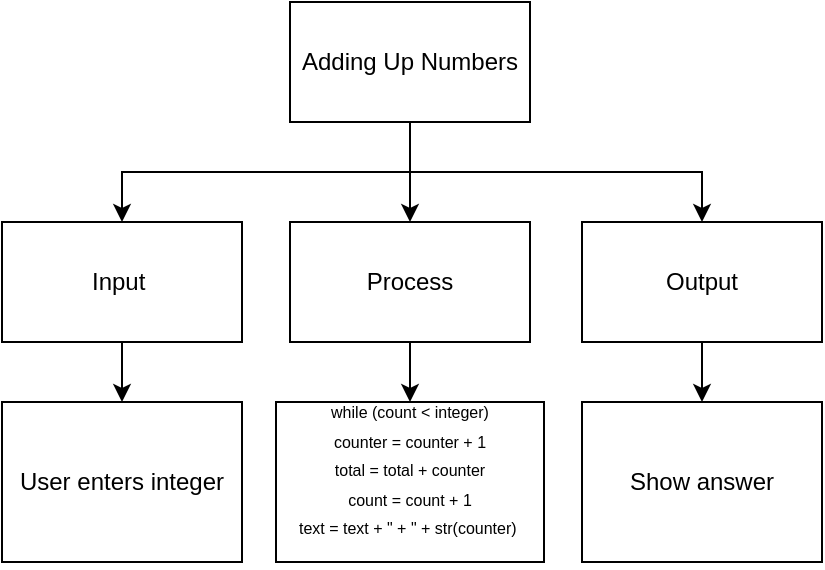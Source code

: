 <mxfile>
    <diagram id="K2_TaCl14HmQDeQb45Rl" name="Page-1">
        <mxGraphModel dx="496" dy="174" grid="1" gridSize="10" guides="1" tooltips="1" connect="1" arrows="1" fold="1" page="1" pageScale="1" pageWidth="850" pageHeight="1100" math="0" shadow="0">
            <root>
                <mxCell id="0"/>
                <mxCell id="1" parent="0"/>
                <mxCell id="2" style="edgeStyle=none;html=1;exitX=0.5;exitY=1;exitDx=0;exitDy=0;entryX=0.5;entryY=0;entryDx=0;entryDy=0;" edge="1" parent="1" source="5" target="9">
                    <mxGeometry relative="1" as="geometry"/>
                </mxCell>
                <mxCell id="3" style="edgeStyle=orthogonalEdgeStyle;html=1;exitX=0.5;exitY=1;exitDx=0;exitDy=0;entryX=0.5;entryY=0;entryDx=0;entryDy=0;rounded=0;" edge="1" parent="1" source="5" target="7">
                    <mxGeometry relative="1" as="geometry"/>
                </mxCell>
                <mxCell id="4" style="edgeStyle=orthogonalEdgeStyle;rounded=0;html=1;exitX=0.5;exitY=1;exitDx=0;exitDy=0;" edge="1" parent="1" source="5" target="11">
                    <mxGeometry relative="1" as="geometry"/>
                </mxCell>
                <mxCell id="5" value="Adding Up Numbers" style="rounded=0;whiteSpace=wrap;html=1;" vertex="1" parent="1">
                    <mxGeometry x="353" y="110" width="120" height="60" as="geometry"/>
                </mxCell>
                <mxCell id="6" style="edgeStyle=orthogonalEdgeStyle;rounded=0;html=1;exitX=0.5;exitY=1;exitDx=0;exitDy=0;entryX=0.5;entryY=0;entryDx=0;entryDy=0;" edge="1" parent="1" source="7" target="12">
                    <mxGeometry relative="1" as="geometry"/>
                </mxCell>
                <mxCell id="7" value="Input&amp;nbsp;" style="rounded=0;whiteSpace=wrap;html=1;" vertex="1" parent="1">
                    <mxGeometry x="209" y="220" width="120" height="60" as="geometry"/>
                </mxCell>
                <mxCell id="8" style="edgeStyle=orthogonalEdgeStyle;rounded=0;html=1;exitX=0.5;exitY=1;exitDx=0;exitDy=0;entryX=0.5;entryY=0;entryDx=0;entryDy=0;" edge="1" parent="1" source="9" target="13">
                    <mxGeometry relative="1" as="geometry"/>
                </mxCell>
                <mxCell id="9" value="Process" style="rounded=0;whiteSpace=wrap;html=1;" vertex="1" parent="1">
                    <mxGeometry x="353" y="220" width="120" height="60" as="geometry"/>
                </mxCell>
                <mxCell id="10" style="edgeStyle=orthogonalEdgeStyle;rounded=0;html=1;exitX=0.5;exitY=1;exitDx=0;exitDy=0;entryX=0.5;entryY=0;entryDx=0;entryDy=0;" edge="1" parent="1" source="11" target="14">
                    <mxGeometry relative="1" as="geometry"/>
                </mxCell>
                <mxCell id="11" value="Output" style="rounded=0;whiteSpace=wrap;html=1;" vertex="1" parent="1">
                    <mxGeometry x="499" y="220" width="120" height="60" as="geometry"/>
                </mxCell>
                <mxCell id="12" value="User enters integer" style="rounded=0;whiteSpace=wrap;html=1;" vertex="1" parent="1">
                    <mxGeometry x="209" y="310" width="120" height="80" as="geometry"/>
                </mxCell>
                <mxCell id="13" value="&lt;font style=&quot;font-size: 8px&quot;&gt;while (count &amp;lt; integer)&lt;br&gt;counter = counter + 1&lt;br&gt;total = total + counter&lt;br&gt;count = count + 1&lt;br&gt;text = text + &quot; + &quot; + str(counter)&amp;nbsp;&lt;br&gt;&lt;br&gt;&lt;/font&gt;" style="rounded=0;whiteSpace=wrap;html=1;" vertex="1" parent="1">
                    <mxGeometry x="346" y="310" width="134" height="80" as="geometry"/>
                </mxCell>
                <mxCell id="14" value="Show answer" style="rounded=0;whiteSpace=wrap;html=1;" vertex="1" parent="1">
                    <mxGeometry x="499" y="310" width="120" height="80" as="geometry"/>
                </mxCell>
            </root>
        </mxGraphModel>
    </diagram>
</mxfile>
